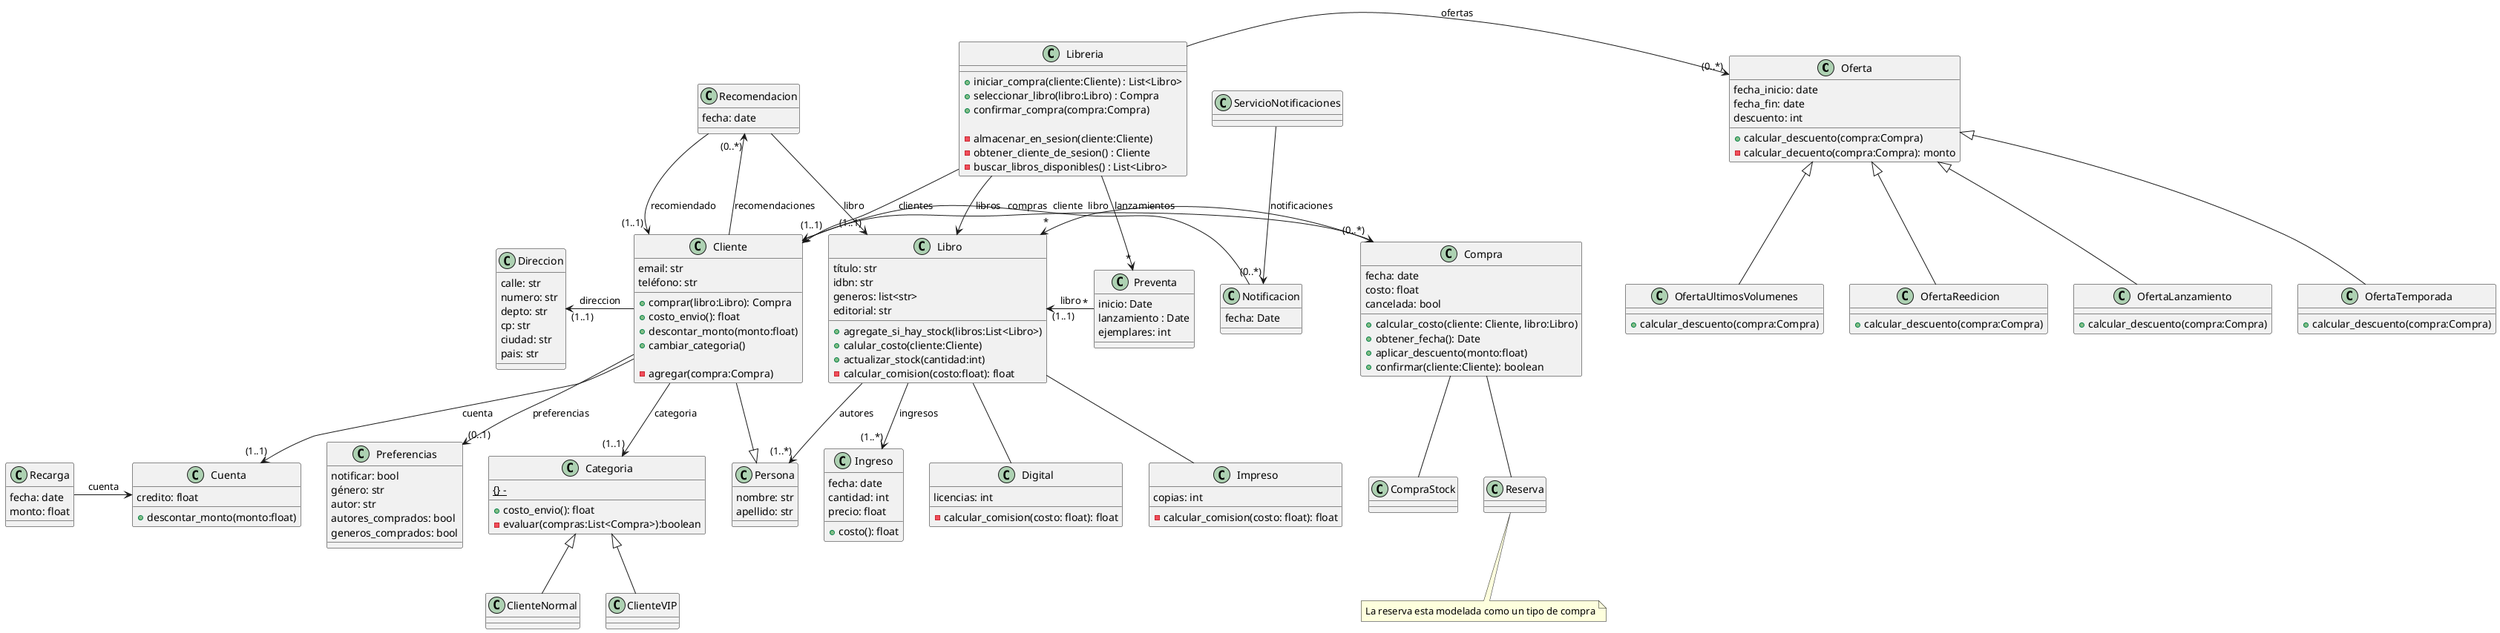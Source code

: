 @startuml diagrama_de_clases


together {

    class Oferta {
        fecha_inicio: date
        fecha_fin: date
        descuento: int

        + calcular_descuento(compra:Compra)
        - calcular_decuento(compra:Compra): monto
    }

    class OfertaLanzamiento {
        + calcular_descuento(compra:Compra)
    }

    class OfertaTemporada {
        + calcular_descuento(compra:Compra)
    }

    class OfertaUltimosVolumenes {
        + calcular_descuento(compra:Compra)
    }

    class OfertaReedicion {
        + calcular_descuento(compra:Compra)
    }

    Oferta <|-- OfertaLanzamiento
    Oferta <|-- OfertaReedicion
    Oferta <|-- OfertaUltimosVolumenes
    Oferta <|-- OfertaTemporada
}

together {
    class Persona {
        nombre: str
        apellido: str
    }

    class Cliente {
        email: str
        teléfono: str

        + comprar(libro:Libro): Compra
        + costo_envio(): float
        + descontar_monto(monto:float)
        + cambiar_categoria()

        - agregar(compra:Compra)
    }
    Persona <|-- Cliente

    class Direccion {
        calle: str
        numero: str
        depto: str
        cp: str
        ciudad: str
        pais: str
    }

    Cliente -l-> "(1..1)" Direccion : direccion
    Cliente -d-> "(1..1)" Categoria : categoria
}

together {
    class Categoria {
        + costo_envio(): float
        - evaluar(compras:List<Compra>):boolean
        {{static}} - 
    }

    class ClienteNormal {
        
    }

    class ClienteVIP {
        
    }

    Categoria <|-- ClienteNormal
    Categoria <|-- ClienteVIP
}

together {
    class Recarga {
        fecha: date
        monto: float
    }

    class Preferencias {
        notificar: bool
        género: str
        autor: str
        autores_comprados: bool
        generos_comprados: bool
    }

    class Cuenta {
        credito: float

        + descontar_monto(monto:float)
    }

    Recarga -> Cuenta : cuenta
    Cliente -d-> "(0..1)" Preferencias : preferencias
    Cliente -d-> "(1..1)" Cuenta : cuenta

}

class Recomendacion {
    fecha: date
}
Recomendacion --> "(1..1)" Cliente : recomiendado
Recomendacion --> "(1..1)" Libro : libro
Cliente -u-> "(0..*)" Recomendacion : recomendaciones

together {
    class Libro {
        título: str
        idbn: str
        generos: list<str>
        editorial: str

        + agregate_si_hay_stock(libros:List<Libro>) 
        + calular_costo(cliente:Cliente)
        + actualizar_stock(cantidad:int)
        - calcular_comision(costo:float): float
    }
    class Digital {
        licencias: int

        - calcular_comision(costo: float): float
    }
    class Impreso {
        copias: int
        - calcular_comision(costo: float): float
    }

    Libro -d- Digital
    Libro -d- Impreso
    Libro --> "(1..*)" Persona : autores
    Libro --> "(1..*)" Ingreso : ingresos

}


together {

    class Compra {
        fecha: date
        costo: float
        cancelada: bool
        + calcular_costo(cliente: Cliente, libro:Libro)
        + obtener_fecha(): Date
        + aplicar_descuento(monto:float)
        + confirmar(cliente:Cliente): boolean
    }

    class CompraStock {
        
    }

    class Reserva {
        
    }
    note bottom of Reserva: La reserva esta modelada como un tipo de compra
}

class Ingreso {
    fecha: date
    cantidad: int
    precio: float

    + costo(): float
}



together {
    class ServicioNotificaciones
    class Notificacion {
        fecha: Date
    }

    ServicioNotificaciones -d-> "(0..*)" Notificacion : notificaciones
    Notificacion -l-> "(1..1)" Cliente : cliente
}



together {

    class Preventa {
        inicio: Date
        lanzamiento : Date
        ejemplares: int
    }

    Preventa "*" -> "(1..1)" Libro : libro
}

Compra -> "*" Libro : libro
Compra -d- CompraStock
Compra -d- Reserva
Compra "(0..*)" <- Cliente : compras


class Libreria {
    + iniciar_compra(cliente:Cliente) : List<Libro>
    + seleccionar_libro(libro:Libro) : Compra
    + confirmar_compra(compra:Compra)

    - almacenar_en_sesion(cliente:Cliente)
    - obtener_cliente_de_sesion() : Cliente
    - buscar_libros_disponibles() : List<Libro>
}

Libreria --> "*" Preventa : lanzamientos
Libreria --> Cliente : clientes
Libreria -> Libro : libros
Libreria -> "(0..*)" Oferta : ofertas

@enduml